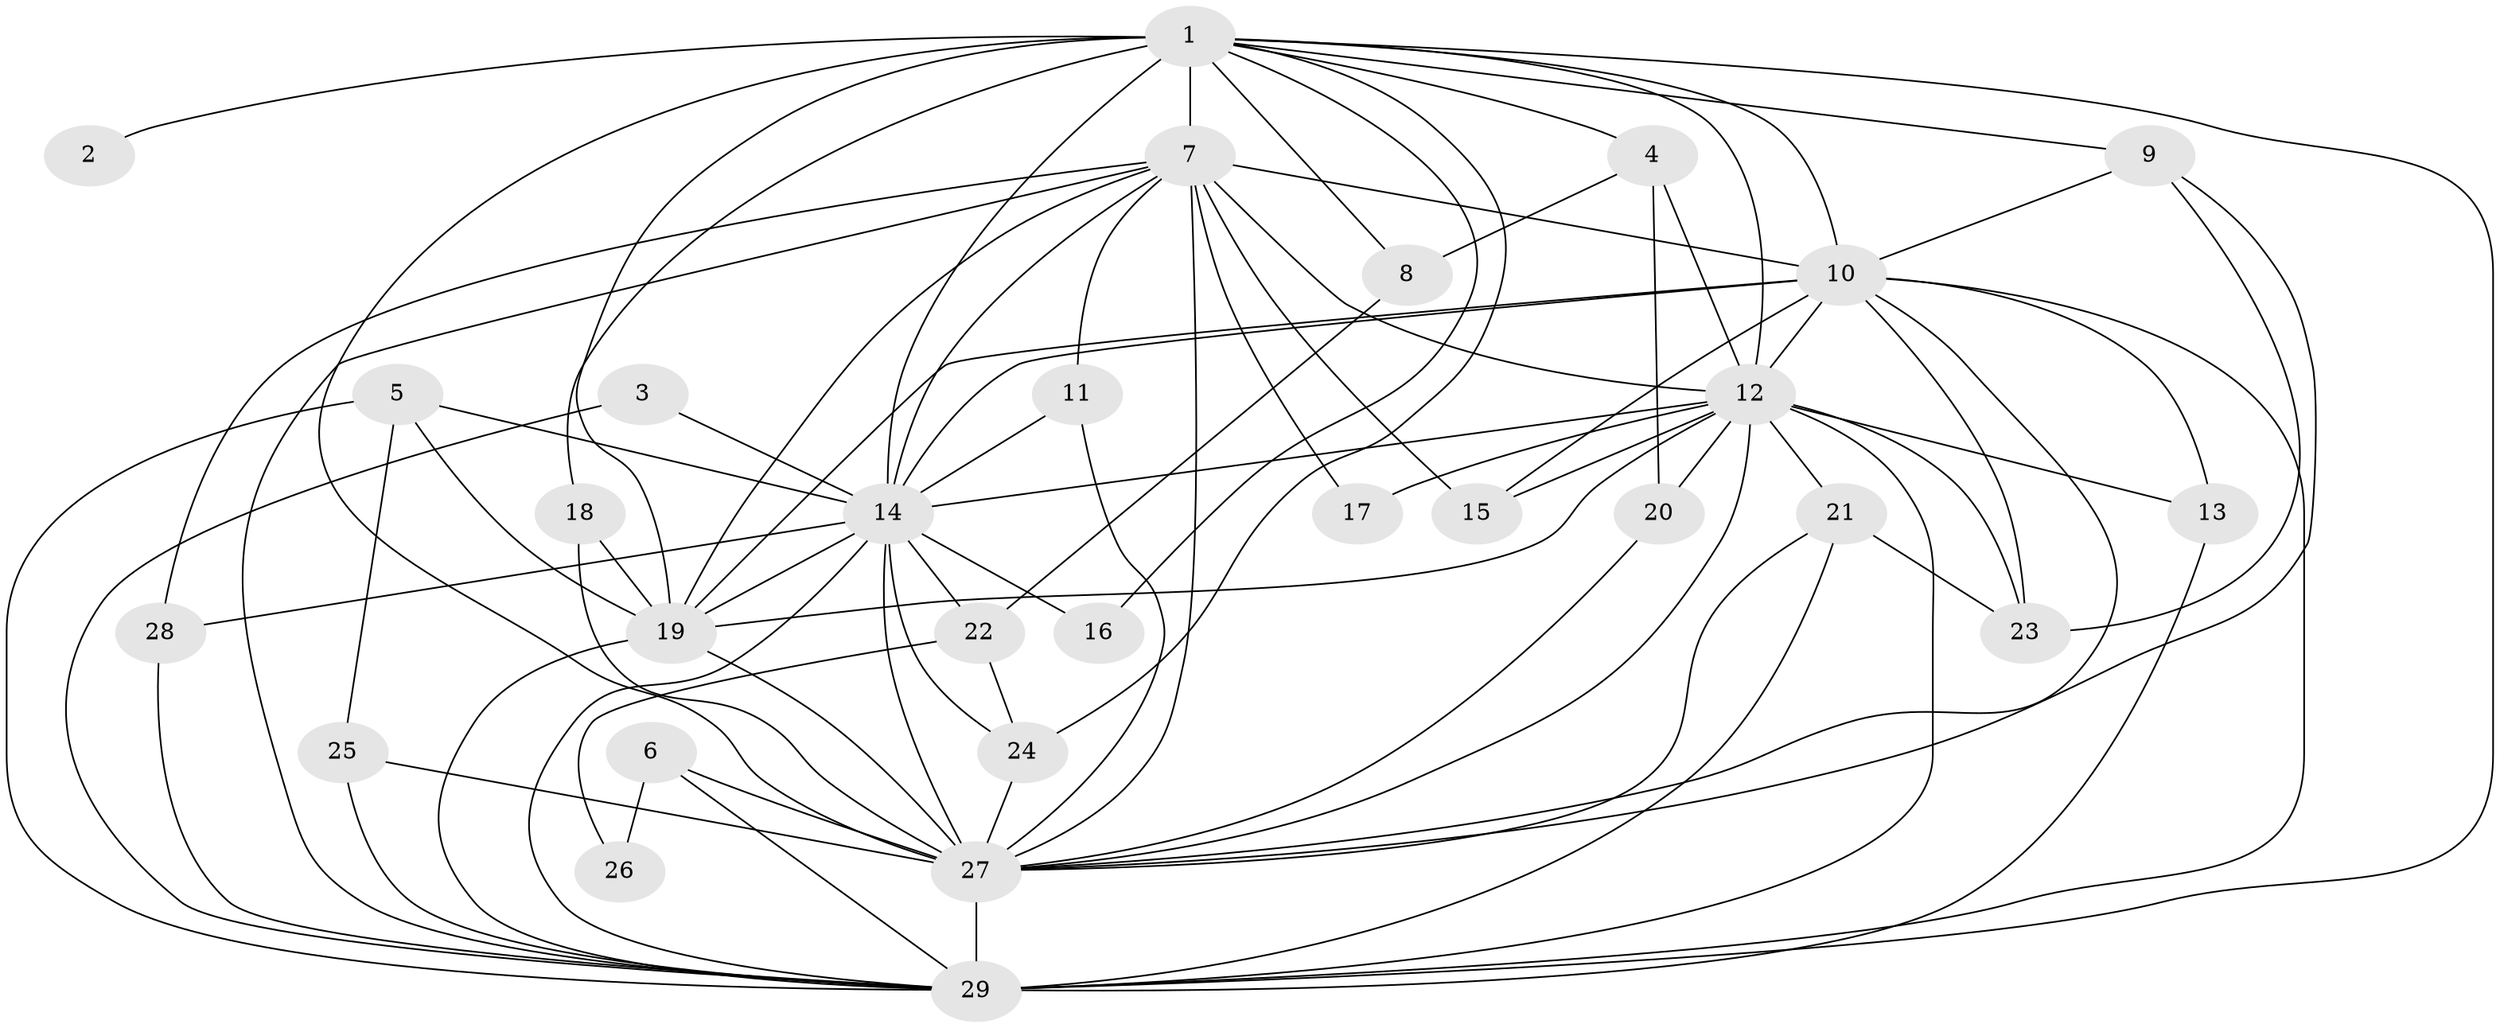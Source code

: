 // original degree distribution, {14: 0.034482758620689655, 20: 0.034482758620689655, 19: 0.05172413793103448, 11: 0.017241379310344827, 12: 0.017241379310344827, 10: 0.017241379310344827, 2: 0.5172413793103449, 3: 0.15517241379310345, 4: 0.13793103448275862, 5: 0.017241379310344827}
// Generated by graph-tools (version 1.1) at 2025/36/03/04/25 23:36:22]
// undirected, 29 vertices, 83 edges
graph export_dot {
  node [color=gray90,style=filled];
  1;
  2;
  3;
  4;
  5;
  6;
  7;
  8;
  9;
  10;
  11;
  12;
  13;
  14;
  15;
  16;
  17;
  18;
  19;
  20;
  21;
  22;
  23;
  24;
  25;
  26;
  27;
  28;
  29;
  1 -- 2 [weight=1.0];
  1 -- 4 [weight=1.0];
  1 -- 7 [weight=4.0];
  1 -- 8 [weight=2.0];
  1 -- 9 [weight=1.0];
  1 -- 10 [weight=2.0];
  1 -- 12 [weight=2.0];
  1 -- 14 [weight=4.0];
  1 -- 16 [weight=1.0];
  1 -- 18 [weight=1.0];
  1 -- 19 [weight=2.0];
  1 -- 24 [weight=1.0];
  1 -- 27 [weight=2.0];
  1 -- 29 [weight=2.0];
  3 -- 14 [weight=1.0];
  3 -- 29 [weight=1.0];
  4 -- 8 [weight=1.0];
  4 -- 12 [weight=1.0];
  4 -- 20 [weight=1.0];
  5 -- 14 [weight=1.0];
  5 -- 19 [weight=1.0];
  5 -- 25 [weight=1.0];
  5 -- 29 [weight=1.0];
  6 -- 26 [weight=1.0];
  6 -- 27 [weight=1.0];
  6 -- 29 [weight=1.0];
  7 -- 10 [weight=2.0];
  7 -- 11 [weight=1.0];
  7 -- 12 [weight=4.0];
  7 -- 14 [weight=2.0];
  7 -- 15 [weight=1.0];
  7 -- 17 [weight=2.0];
  7 -- 19 [weight=2.0];
  7 -- 27 [weight=2.0];
  7 -- 28 [weight=1.0];
  7 -- 29 [weight=2.0];
  8 -- 22 [weight=1.0];
  9 -- 10 [weight=1.0];
  9 -- 23 [weight=1.0];
  9 -- 27 [weight=1.0];
  10 -- 12 [weight=1.0];
  10 -- 13 [weight=1.0];
  10 -- 14 [weight=2.0];
  10 -- 15 [weight=1.0];
  10 -- 19 [weight=1.0];
  10 -- 23 [weight=1.0];
  10 -- 27 [weight=1.0];
  10 -- 29 [weight=1.0];
  11 -- 14 [weight=1.0];
  11 -- 27 [weight=1.0];
  12 -- 13 [weight=1.0];
  12 -- 14 [weight=1.0];
  12 -- 15 [weight=1.0];
  12 -- 17 [weight=1.0];
  12 -- 19 [weight=1.0];
  12 -- 20 [weight=1.0];
  12 -- 21 [weight=1.0];
  12 -- 23 [weight=1.0];
  12 -- 27 [weight=1.0];
  12 -- 29 [weight=2.0];
  13 -- 29 [weight=1.0];
  14 -- 16 [weight=1.0];
  14 -- 19 [weight=1.0];
  14 -- 22 [weight=1.0];
  14 -- 24 [weight=1.0];
  14 -- 27 [weight=2.0];
  14 -- 28 [weight=1.0];
  14 -- 29 [weight=1.0];
  18 -- 19 [weight=2.0];
  18 -- 27 [weight=1.0];
  19 -- 27 [weight=1.0];
  19 -- 29 [weight=1.0];
  20 -- 27 [weight=1.0];
  21 -- 23 [weight=1.0];
  21 -- 27 [weight=1.0];
  21 -- 29 [weight=2.0];
  22 -- 24 [weight=1.0];
  22 -- 26 [weight=1.0];
  24 -- 27 [weight=1.0];
  25 -- 27 [weight=1.0];
  25 -- 29 [weight=1.0];
  27 -- 29 [weight=2.0];
  28 -- 29 [weight=1.0];
}
